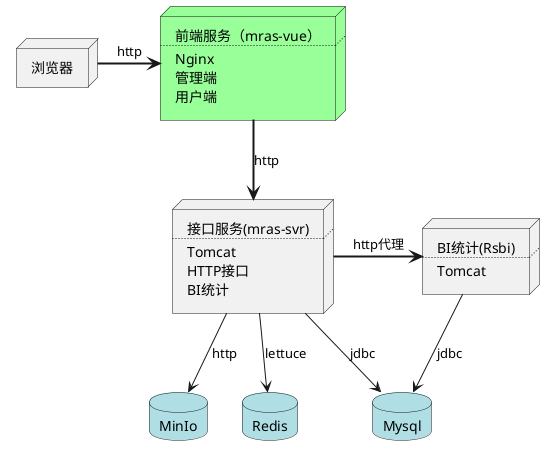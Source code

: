 @startuml
node  浏览器{

}

database Mysql #afdfe4{

}
database MinIo #afdfe4{

}
database Redis #afdfe4{

}
node 前端服务 #99FF99 [
     前端服务（mras-vue）
     ....
     Nginx
     管理端
     用户端
]
node Rsbi [
      BI统计(Rsbi)
      ....
      Tomcat
]
node 接口服务[
     接口服务(mras-svr)
     ....
     Tomcat
     HTTP接口
     BI统计
]
浏览器 -[bold]> 前端服务 : http
前端服务 --[bold]> 接口服务 : http
接口服务 -[bold]> Rsbi : http代理
接口服务 --> Mysql : jdbc
接口服务 --> MinIo : http
接口服务 --> Redis : lettuce
Rsbi--> Mysql : jdbc
@enduml
